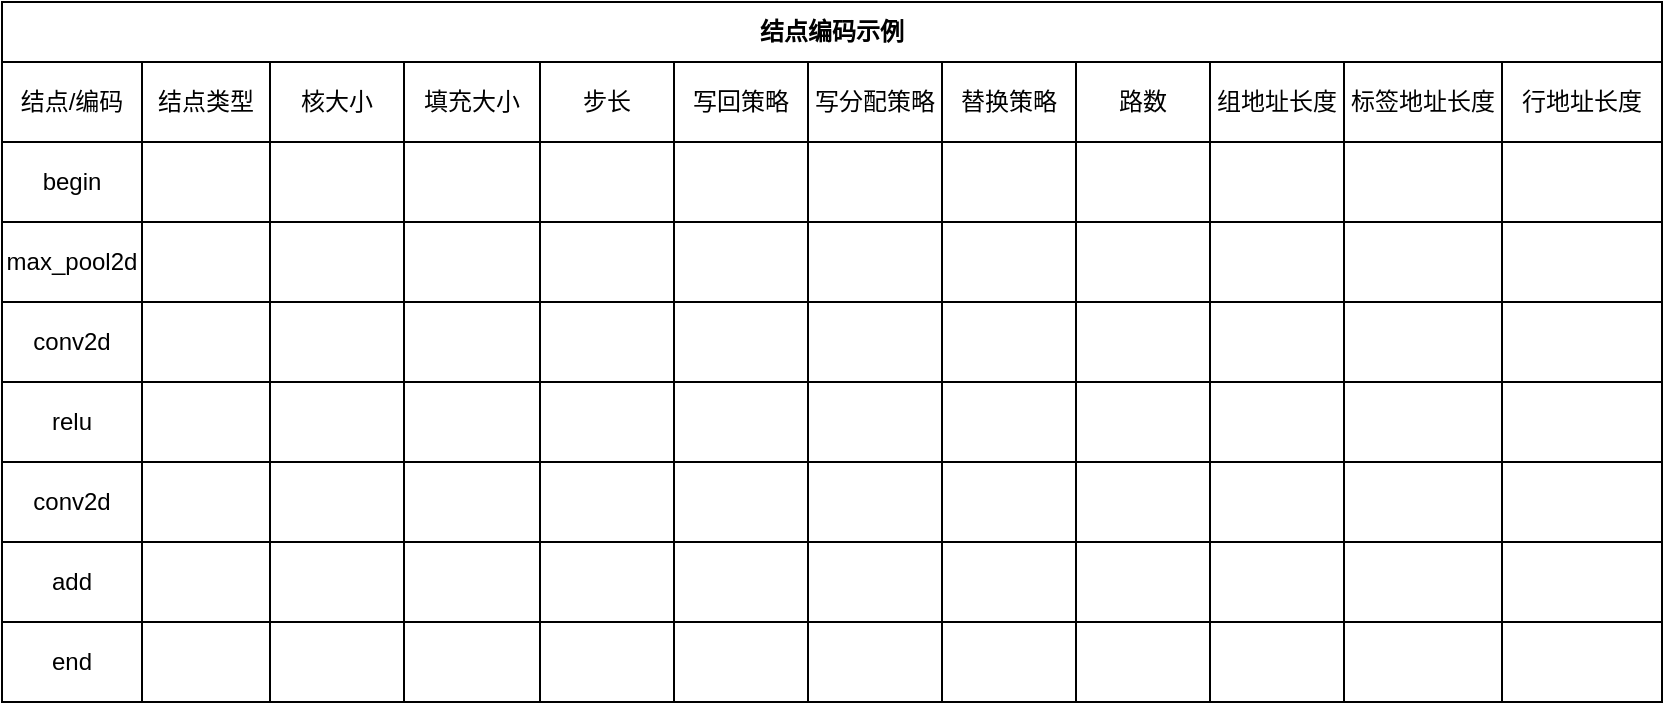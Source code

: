 <mxfile version="14.6.13" type="device"><diagram name="Page-1" id="bd83a815-5ea8-2e97-e5ec-87c9f400f2fa"><mxGraphModel dx="920" dy="585" grid="1" gridSize="10" guides="1" tooltips="1" connect="1" arrows="1" fold="1" page="1" pageScale="1.5" pageWidth="1169" pageHeight="826" background="#ffffff" math="0" shadow="0"><root><mxCell id="0" style=";html=1;"/><mxCell id="1" style=";html=1;" parent="0"/><mxCell id="5xvCEQnmHl49IJ2Xy99F-70" value="结点编码示例" style="shape=table;html=1;whiteSpace=wrap;startSize=30;container=1;collapsible=0;childLayout=tableLayout;fontStyle=1;align=center;" vertex="1" parent="1"><mxGeometry x="430" y="280" width="830.0" height="350" as="geometry"/></mxCell><mxCell id="5xvCEQnmHl49IJ2Xy99F-125" style="shape=partialRectangle;html=1;whiteSpace=wrap;collapsible=0;dropTarget=0;pointerEvents=0;fillColor=none;top=0;left=0;bottom=0;right=0;points=[[0,0.5],[1,0.5]];portConstraint=eastwest;" vertex="1" parent="5xvCEQnmHl49IJ2Xy99F-70"><mxGeometry y="30" width="830.0" height="40" as="geometry"/></mxCell><mxCell id="5xvCEQnmHl49IJ2Xy99F-126" value="结点/编码" style="shape=partialRectangle;html=1;whiteSpace=wrap;connectable=0;fillColor=none;top=0;left=0;bottom=0;right=0;overflow=hidden;" vertex="1" parent="5xvCEQnmHl49IJ2Xy99F-125"><mxGeometry width="70" height="40" as="geometry"/></mxCell><mxCell id="5xvCEQnmHl49IJ2Xy99F-127" value="结点类型" style="shape=partialRectangle;html=1;whiteSpace=wrap;connectable=0;fillColor=none;top=0;left=0;bottom=0;right=0;overflow=hidden;" vertex="1" parent="5xvCEQnmHl49IJ2Xy99F-125"><mxGeometry x="70" width="64" height="40" as="geometry"/></mxCell><mxCell id="5xvCEQnmHl49IJ2Xy99F-128" value="核大小" style="shape=partialRectangle;html=1;whiteSpace=wrap;connectable=0;fillColor=none;top=0;left=0;bottom=0;right=0;overflow=hidden;" vertex="1" parent="5xvCEQnmHl49IJ2Xy99F-125"><mxGeometry x="134" width="67" height="40" as="geometry"/></mxCell><mxCell id="5xvCEQnmHl49IJ2Xy99F-129" value="填充大小" style="shape=partialRectangle;html=1;whiteSpace=wrap;connectable=0;fillColor=none;top=0;left=0;bottom=0;right=0;overflow=hidden;" vertex="1" parent="5xvCEQnmHl49IJ2Xy99F-125"><mxGeometry x="201" width="68" height="40" as="geometry"/></mxCell><mxCell id="5xvCEQnmHl49IJ2Xy99F-130" value="步长" style="shape=partialRectangle;html=1;whiteSpace=wrap;connectable=0;fillColor=none;top=0;left=0;bottom=0;right=0;overflow=hidden;" vertex="1" parent="5xvCEQnmHl49IJ2Xy99F-125"><mxGeometry x="269" width="67" height="40" as="geometry"/></mxCell><mxCell id="5xvCEQnmHl49IJ2Xy99F-131" value="写回策略" style="shape=partialRectangle;html=1;whiteSpace=wrap;connectable=0;fillColor=none;top=0;left=0;bottom=0;right=0;overflow=hidden;" vertex="1" parent="5xvCEQnmHl49IJ2Xy99F-125"><mxGeometry x="336" width="67" height="40" as="geometry"/></mxCell><mxCell id="5xvCEQnmHl49IJ2Xy99F-132" value="写分配策略" style="shape=partialRectangle;html=1;whiteSpace=wrap;connectable=0;fillColor=none;top=0;left=0;bottom=0;right=0;overflow=hidden;" vertex="1" parent="5xvCEQnmHl49IJ2Xy99F-125"><mxGeometry x="403" width="67" height="40" as="geometry"/></mxCell><mxCell id="5xvCEQnmHl49IJ2Xy99F-197" value="替换策略" style="shape=partialRectangle;html=1;whiteSpace=wrap;connectable=0;fillColor=none;top=0;left=0;bottom=0;right=0;overflow=hidden;" vertex="1" parent="5xvCEQnmHl49IJ2Xy99F-125"><mxGeometry x="470" width="67" height="40" as="geometry"/></mxCell><mxCell id="5xvCEQnmHl49IJ2Xy99F-189" value="路数" style="shape=partialRectangle;html=1;whiteSpace=wrap;connectable=0;fillColor=none;top=0;left=0;bottom=0;right=0;overflow=hidden;" vertex="1" parent="5xvCEQnmHl49IJ2Xy99F-125"><mxGeometry x="537" width="67" height="40" as="geometry"/></mxCell><mxCell id="5xvCEQnmHl49IJ2Xy99F-221" value="组地址长度" style="shape=partialRectangle;html=1;whiteSpace=wrap;connectable=0;fillColor=none;top=0;left=0;bottom=0;right=0;overflow=hidden;" vertex="1" parent="5xvCEQnmHl49IJ2Xy99F-125"><mxGeometry x="604" width="67" height="40" as="geometry"/></mxCell><mxCell id="5xvCEQnmHl49IJ2Xy99F-213" value="标签地址长度" style="shape=partialRectangle;html=1;whiteSpace=wrap;connectable=0;fillColor=none;top=0;left=0;bottom=0;right=0;overflow=hidden;" vertex="1" parent="5xvCEQnmHl49IJ2Xy99F-125"><mxGeometry x="671" width="79" height="40" as="geometry"/></mxCell><mxCell id="5xvCEQnmHl49IJ2Xy99F-205" value="行地址长度" style="shape=partialRectangle;html=1;whiteSpace=wrap;connectable=0;fillColor=none;top=0;left=0;bottom=0;right=0;overflow=hidden;" vertex="1" parent="5xvCEQnmHl49IJ2Xy99F-125"><mxGeometry x="750" width="80" height="40" as="geometry"/></mxCell><mxCell id="5xvCEQnmHl49IJ2Xy99F-133" style="shape=partialRectangle;html=1;whiteSpace=wrap;collapsible=0;dropTarget=0;pointerEvents=0;fillColor=none;top=0;left=0;bottom=0;right=0;points=[[0,0.5],[1,0.5]];portConstraint=eastwest;" vertex="1" parent="5xvCEQnmHl49IJ2Xy99F-70"><mxGeometry y="70" width="830.0" height="40" as="geometry"/></mxCell><mxCell id="5xvCEQnmHl49IJ2Xy99F-134" value="begin" style="shape=partialRectangle;html=1;whiteSpace=wrap;connectable=0;fillColor=none;top=0;left=0;bottom=0;right=0;overflow=hidden;" vertex="1" parent="5xvCEQnmHl49IJ2Xy99F-133"><mxGeometry width="70" height="40" as="geometry"/></mxCell><mxCell id="5xvCEQnmHl49IJ2Xy99F-135" style="shape=partialRectangle;html=1;whiteSpace=wrap;connectable=0;fillColor=none;top=0;left=0;bottom=0;right=0;overflow=hidden;" vertex="1" parent="5xvCEQnmHl49IJ2Xy99F-133"><mxGeometry x="70" width="64" height="40" as="geometry"/></mxCell><mxCell id="5xvCEQnmHl49IJ2Xy99F-136" style="shape=partialRectangle;html=1;whiteSpace=wrap;connectable=0;fillColor=none;top=0;left=0;bottom=0;right=0;overflow=hidden;" vertex="1" parent="5xvCEQnmHl49IJ2Xy99F-133"><mxGeometry x="134" width="67" height="40" as="geometry"/></mxCell><mxCell id="5xvCEQnmHl49IJ2Xy99F-137" style="shape=partialRectangle;html=1;whiteSpace=wrap;connectable=0;fillColor=none;top=0;left=0;bottom=0;right=0;overflow=hidden;" vertex="1" parent="5xvCEQnmHl49IJ2Xy99F-133"><mxGeometry x="201" width="68" height="40" as="geometry"/></mxCell><mxCell id="5xvCEQnmHl49IJ2Xy99F-138" style="shape=partialRectangle;html=1;whiteSpace=wrap;connectable=0;fillColor=none;top=0;left=0;bottom=0;right=0;overflow=hidden;" vertex="1" parent="5xvCEQnmHl49IJ2Xy99F-133"><mxGeometry x="269" width="67" height="40" as="geometry"/></mxCell><mxCell id="5xvCEQnmHl49IJ2Xy99F-139" style="shape=partialRectangle;html=1;whiteSpace=wrap;connectable=0;fillColor=none;top=0;left=0;bottom=0;right=0;overflow=hidden;" vertex="1" parent="5xvCEQnmHl49IJ2Xy99F-133"><mxGeometry x="336" width="67" height="40" as="geometry"/></mxCell><mxCell id="5xvCEQnmHl49IJ2Xy99F-140" style="shape=partialRectangle;html=1;whiteSpace=wrap;connectable=0;fillColor=none;top=0;left=0;bottom=0;right=0;overflow=hidden;" vertex="1" parent="5xvCEQnmHl49IJ2Xy99F-133"><mxGeometry x="403" width="67" height="40" as="geometry"/></mxCell><mxCell id="5xvCEQnmHl49IJ2Xy99F-198" style="shape=partialRectangle;html=1;whiteSpace=wrap;connectable=0;fillColor=none;top=0;left=0;bottom=0;right=0;overflow=hidden;" vertex="1" parent="5xvCEQnmHl49IJ2Xy99F-133"><mxGeometry x="470" width="67" height="40" as="geometry"/></mxCell><mxCell id="5xvCEQnmHl49IJ2Xy99F-190" style="shape=partialRectangle;html=1;whiteSpace=wrap;connectable=0;fillColor=none;top=0;left=0;bottom=0;right=0;overflow=hidden;" vertex="1" parent="5xvCEQnmHl49IJ2Xy99F-133"><mxGeometry x="537" width="67" height="40" as="geometry"/></mxCell><mxCell id="5xvCEQnmHl49IJ2Xy99F-222" style="shape=partialRectangle;html=1;whiteSpace=wrap;connectable=0;fillColor=none;top=0;left=0;bottom=0;right=0;overflow=hidden;" vertex="1" parent="5xvCEQnmHl49IJ2Xy99F-133"><mxGeometry x="604" width="67" height="40" as="geometry"/></mxCell><mxCell id="5xvCEQnmHl49IJ2Xy99F-214" style="shape=partialRectangle;html=1;whiteSpace=wrap;connectable=0;fillColor=none;top=0;left=0;bottom=0;right=0;overflow=hidden;" vertex="1" parent="5xvCEQnmHl49IJ2Xy99F-133"><mxGeometry x="671" width="79" height="40" as="geometry"/></mxCell><mxCell id="5xvCEQnmHl49IJ2Xy99F-206" style="shape=partialRectangle;html=1;whiteSpace=wrap;connectable=0;fillColor=none;top=0;left=0;bottom=0;right=0;overflow=hidden;" vertex="1" parent="5xvCEQnmHl49IJ2Xy99F-133"><mxGeometry x="750" width="80" height="40" as="geometry"/></mxCell><mxCell id="5xvCEQnmHl49IJ2Xy99F-157" style="shape=partialRectangle;html=1;whiteSpace=wrap;collapsible=0;dropTarget=0;pointerEvents=0;fillColor=none;top=0;left=0;bottom=0;right=0;points=[[0,0.5],[1,0.5]];portConstraint=eastwest;" vertex="1" parent="5xvCEQnmHl49IJ2Xy99F-70"><mxGeometry y="110" width="830.0" height="40" as="geometry"/></mxCell><mxCell id="5xvCEQnmHl49IJ2Xy99F-158" value="max_pool2d" style="shape=partialRectangle;html=1;whiteSpace=wrap;connectable=0;fillColor=none;top=0;left=0;bottom=0;right=0;overflow=hidden;" vertex="1" parent="5xvCEQnmHl49IJ2Xy99F-157"><mxGeometry width="70" height="40" as="geometry"/></mxCell><mxCell id="5xvCEQnmHl49IJ2Xy99F-159" style="shape=partialRectangle;html=1;whiteSpace=wrap;connectable=0;fillColor=none;top=0;left=0;bottom=0;right=0;overflow=hidden;" vertex="1" parent="5xvCEQnmHl49IJ2Xy99F-157"><mxGeometry x="70" width="64" height="40" as="geometry"/></mxCell><mxCell id="5xvCEQnmHl49IJ2Xy99F-160" style="shape=partialRectangle;html=1;whiteSpace=wrap;connectable=0;fillColor=none;top=0;left=0;bottom=0;right=0;overflow=hidden;" vertex="1" parent="5xvCEQnmHl49IJ2Xy99F-157"><mxGeometry x="134" width="67" height="40" as="geometry"/></mxCell><mxCell id="5xvCEQnmHl49IJ2Xy99F-161" style="shape=partialRectangle;html=1;whiteSpace=wrap;connectable=0;fillColor=none;top=0;left=0;bottom=0;right=0;overflow=hidden;" vertex="1" parent="5xvCEQnmHl49IJ2Xy99F-157"><mxGeometry x="201" width="68" height="40" as="geometry"/></mxCell><mxCell id="5xvCEQnmHl49IJ2Xy99F-162" style="shape=partialRectangle;html=1;whiteSpace=wrap;connectable=0;fillColor=none;top=0;left=0;bottom=0;right=0;overflow=hidden;" vertex="1" parent="5xvCEQnmHl49IJ2Xy99F-157"><mxGeometry x="269" width="67" height="40" as="geometry"/></mxCell><mxCell id="5xvCEQnmHl49IJ2Xy99F-163" style="shape=partialRectangle;html=1;whiteSpace=wrap;connectable=0;fillColor=none;top=0;left=0;bottom=0;right=0;overflow=hidden;" vertex="1" parent="5xvCEQnmHl49IJ2Xy99F-157"><mxGeometry x="336" width="67" height="40" as="geometry"/></mxCell><mxCell id="5xvCEQnmHl49IJ2Xy99F-164" style="shape=partialRectangle;html=1;whiteSpace=wrap;connectable=0;fillColor=none;top=0;left=0;bottom=0;right=0;overflow=hidden;" vertex="1" parent="5xvCEQnmHl49IJ2Xy99F-157"><mxGeometry x="403" width="67" height="40" as="geometry"/></mxCell><mxCell id="5xvCEQnmHl49IJ2Xy99F-199" style="shape=partialRectangle;html=1;whiteSpace=wrap;connectable=0;fillColor=none;top=0;left=0;bottom=0;right=0;overflow=hidden;" vertex="1" parent="5xvCEQnmHl49IJ2Xy99F-157"><mxGeometry x="470" width="67" height="40" as="geometry"/></mxCell><mxCell id="5xvCEQnmHl49IJ2Xy99F-191" style="shape=partialRectangle;html=1;whiteSpace=wrap;connectable=0;fillColor=none;top=0;left=0;bottom=0;right=0;overflow=hidden;" vertex="1" parent="5xvCEQnmHl49IJ2Xy99F-157"><mxGeometry x="537" width="67" height="40" as="geometry"/></mxCell><mxCell id="5xvCEQnmHl49IJ2Xy99F-223" style="shape=partialRectangle;html=1;whiteSpace=wrap;connectable=0;fillColor=none;top=0;left=0;bottom=0;right=0;overflow=hidden;" vertex="1" parent="5xvCEQnmHl49IJ2Xy99F-157"><mxGeometry x="604" width="67" height="40" as="geometry"/></mxCell><mxCell id="5xvCEQnmHl49IJ2Xy99F-215" style="shape=partialRectangle;html=1;whiteSpace=wrap;connectable=0;fillColor=none;top=0;left=0;bottom=0;right=0;overflow=hidden;" vertex="1" parent="5xvCEQnmHl49IJ2Xy99F-157"><mxGeometry x="671" width="79" height="40" as="geometry"/></mxCell><mxCell id="5xvCEQnmHl49IJ2Xy99F-207" style="shape=partialRectangle;html=1;whiteSpace=wrap;connectable=0;fillColor=none;top=0;left=0;bottom=0;right=0;overflow=hidden;" vertex="1" parent="5xvCEQnmHl49IJ2Xy99F-157"><mxGeometry x="750" width="80" height="40" as="geometry"/></mxCell><mxCell id="5xvCEQnmHl49IJ2Xy99F-149" style="shape=partialRectangle;html=1;whiteSpace=wrap;collapsible=0;dropTarget=0;pointerEvents=0;fillColor=none;top=0;left=0;bottom=0;right=0;points=[[0,0.5],[1,0.5]];portConstraint=eastwest;" vertex="1" parent="5xvCEQnmHl49IJ2Xy99F-70"><mxGeometry y="150" width="830.0" height="40" as="geometry"/></mxCell><mxCell id="5xvCEQnmHl49IJ2Xy99F-150" value="conv2d" style="shape=partialRectangle;html=1;whiteSpace=wrap;connectable=0;fillColor=none;top=0;left=0;bottom=0;right=0;overflow=hidden;" vertex="1" parent="5xvCEQnmHl49IJ2Xy99F-149"><mxGeometry width="70" height="40" as="geometry"/></mxCell><mxCell id="5xvCEQnmHl49IJ2Xy99F-151" style="shape=partialRectangle;html=1;whiteSpace=wrap;connectable=0;fillColor=none;top=0;left=0;bottom=0;right=0;overflow=hidden;" vertex="1" parent="5xvCEQnmHl49IJ2Xy99F-149"><mxGeometry x="70" width="64" height="40" as="geometry"/></mxCell><mxCell id="5xvCEQnmHl49IJ2Xy99F-152" style="shape=partialRectangle;html=1;whiteSpace=wrap;connectable=0;fillColor=none;top=0;left=0;bottom=0;right=0;overflow=hidden;" vertex="1" parent="5xvCEQnmHl49IJ2Xy99F-149"><mxGeometry x="134" width="67" height="40" as="geometry"/></mxCell><mxCell id="5xvCEQnmHl49IJ2Xy99F-153" style="shape=partialRectangle;html=1;whiteSpace=wrap;connectable=0;fillColor=none;top=0;left=0;bottom=0;right=0;overflow=hidden;" vertex="1" parent="5xvCEQnmHl49IJ2Xy99F-149"><mxGeometry x="201" width="68" height="40" as="geometry"/></mxCell><mxCell id="5xvCEQnmHl49IJ2Xy99F-154" style="shape=partialRectangle;html=1;whiteSpace=wrap;connectable=0;fillColor=none;top=0;left=0;bottom=0;right=0;overflow=hidden;" vertex="1" parent="5xvCEQnmHl49IJ2Xy99F-149"><mxGeometry x="269" width="67" height="40" as="geometry"/></mxCell><mxCell id="5xvCEQnmHl49IJ2Xy99F-155" style="shape=partialRectangle;html=1;whiteSpace=wrap;connectable=0;fillColor=none;top=0;left=0;bottom=0;right=0;overflow=hidden;" vertex="1" parent="5xvCEQnmHl49IJ2Xy99F-149"><mxGeometry x="336" width="67" height="40" as="geometry"/></mxCell><mxCell id="5xvCEQnmHl49IJ2Xy99F-156" style="shape=partialRectangle;html=1;whiteSpace=wrap;connectable=0;fillColor=none;top=0;left=0;bottom=0;right=0;overflow=hidden;" vertex="1" parent="5xvCEQnmHl49IJ2Xy99F-149"><mxGeometry x="403" width="67" height="40" as="geometry"/></mxCell><mxCell id="5xvCEQnmHl49IJ2Xy99F-200" style="shape=partialRectangle;html=1;whiteSpace=wrap;connectable=0;fillColor=none;top=0;left=0;bottom=0;right=0;overflow=hidden;" vertex="1" parent="5xvCEQnmHl49IJ2Xy99F-149"><mxGeometry x="470" width="67" height="40" as="geometry"/></mxCell><mxCell id="5xvCEQnmHl49IJ2Xy99F-192" style="shape=partialRectangle;html=1;whiteSpace=wrap;connectable=0;fillColor=none;top=0;left=0;bottom=0;right=0;overflow=hidden;" vertex="1" parent="5xvCEQnmHl49IJ2Xy99F-149"><mxGeometry x="537" width="67" height="40" as="geometry"/></mxCell><mxCell id="5xvCEQnmHl49IJ2Xy99F-224" style="shape=partialRectangle;html=1;whiteSpace=wrap;connectable=0;fillColor=none;top=0;left=0;bottom=0;right=0;overflow=hidden;" vertex="1" parent="5xvCEQnmHl49IJ2Xy99F-149"><mxGeometry x="604" width="67" height="40" as="geometry"/></mxCell><mxCell id="5xvCEQnmHl49IJ2Xy99F-216" style="shape=partialRectangle;html=1;whiteSpace=wrap;connectable=0;fillColor=none;top=0;left=0;bottom=0;right=0;overflow=hidden;" vertex="1" parent="5xvCEQnmHl49IJ2Xy99F-149"><mxGeometry x="671" width="79" height="40" as="geometry"/></mxCell><mxCell id="5xvCEQnmHl49IJ2Xy99F-208" style="shape=partialRectangle;html=1;whiteSpace=wrap;connectable=0;fillColor=none;top=0;left=0;bottom=0;right=0;overflow=hidden;" vertex="1" parent="5xvCEQnmHl49IJ2Xy99F-149"><mxGeometry x="750" width="80" height="40" as="geometry"/></mxCell><mxCell id="5xvCEQnmHl49IJ2Xy99F-141" style="shape=partialRectangle;html=1;whiteSpace=wrap;collapsible=0;dropTarget=0;pointerEvents=0;fillColor=none;top=0;left=0;bottom=0;right=0;points=[[0,0.5],[1,0.5]];portConstraint=eastwest;" vertex="1" parent="5xvCEQnmHl49IJ2Xy99F-70"><mxGeometry y="190" width="830.0" height="40" as="geometry"/></mxCell><mxCell id="5xvCEQnmHl49IJ2Xy99F-142" value="relu" style="shape=partialRectangle;html=1;whiteSpace=wrap;connectable=0;fillColor=none;top=0;left=0;bottom=0;right=0;overflow=hidden;" vertex="1" parent="5xvCEQnmHl49IJ2Xy99F-141"><mxGeometry width="70" height="40" as="geometry"/></mxCell><mxCell id="5xvCEQnmHl49IJ2Xy99F-143" style="shape=partialRectangle;html=1;whiteSpace=wrap;connectable=0;fillColor=none;top=0;left=0;bottom=0;right=0;overflow=hidden;" vertex="1" parent="5xvCEQnmHl49IJ2Xy99F-141"><mxGeometry x="70" width="64" height="40" as="geometry"/></mxCell><mxCell id="5xvCEQnmHl49IJ2Xy99F-144" style="shape=partialRectangle;html=1;whiteSpace=wrap;connectable=0;fillColor=none;top=0;left=0;bottom=0;right=0;overflow=hidden;" vertex="1" parent="5xvCEQnmHl49IJ2Xy99F-141"><mxGeometry x="134" width="67" height="40" as="geometry"/></mxCell><mxCell id="5xvCEQnmHl49IJ2Xy99F-145" style="shape=partialRectangle;html=1;whiteSpace=wrap;connectable=0;fillColor=none;top=0;left=0;bottom=0;right=0;overflow=hidden;" vertex="1" parent="5xvCEQnmHl49IJ2Xy99F-141"><mxGeometry x="201" width="68" height="40" as="geometry"/></mxCell><mxCell id="5xvCEQnmHl49IJ2Xy99F-146" style="shape=partialRectangle;html=1;whiteSpace=wrap;connectable=0;fillColor=none;top=0;left=0;bottom=0;right=0;overflow=hidden;" vertex="1" parent="5xvCEQnmHl49IJ2Xy99F-141"><mxGeometry x="269" width="67" height="40" as="geometry"/></mxCell><mxCell id="5xvCEQnmHl49IJ2Xy99F-147" style="shape=partialRectangle;html=1;whiteSpace=wrap;connectable=0;fillColor=none;top=0;left=0;bottom=0;right=0;overflow=hidden;" vertex="1" parent="5xvCEQnmHl49IJ2Xy99F-141"><mxGeometry x="336" width="67" height="40" as="geometry"/></mxCell><mxCell id="5xvCEQnmHl49IJ2Xy99F-148" style="shape=partialRectangle;html=1;whiteSpace=wrap;connectable=0;fillColor=none;top=0;left=0;bottom=0;right=0;overflow=hidden;" vertex="1" parent="5xvCEQnmHl49IJ2Xy99F-141"><mxGeometry x="403" width="67" height="40" as="geometry"/></mxCell><mxCell id="5xvCEQnmHl49IJ2Xy99F-201" style="shape=partialRectangle;html=1;whiteSpace=wrap;connectable=0;fillColor=none;top=0;left=0;bottom=0;right=0;overflow=hidden;" vertex="1" parent="5xvCEQnmHl49IJ2Xy99F-141"><mxGeometry x="470" width="67" height="40" as="geometry"/></mxCell><mxCell id="5xvCEQnmHl49IJ2Xy99F-193" style="shape=partialRectangle;html=1;whiteSpace=wrap;connectable=0;fillColor=none;top=0;left=0;bottom=0;right=0;overflow=hidden;" vertex="1" parent="5xvCEQnmHl49IJ2Xy99F-141"><mxGeometry x="537" width="67" height="40" as="geometry"/></mxCell><mxCell id="5xvCEQnmHl49IJ2Xy99F-225" style="shape=partialRectangle;html=1;whiteSpace=wrap;connectable=0;fillColor=none;top=0;left=0;bottom=0;right=0;overflow=hidden;" vertex="1" parent="5xvCEQnmHl49IJ2Xy99F-141"><mxGeometry x="604" width="67" height="40" as="geometry"/></mxCell><mxCell id="5xvCEQnmHl49IJ2Xy99F-217" style="shape=partialRectangle;html=1;whiteSpace=wrap;connectable=0;fillColor=none;top=0;left=0;bottom=0;right=0;overflow=hidden;" vertex="1" parent="5xvCEQnmHl49IJ2Xy99F-141"><mxGeometry x="671" width="79" height="40" as="geometry"/></mxCell><mxCell id="5xvCEQnmHl49IJ2Xy99F-209" style="shape=partialRectangle;html=1;whiteSpace=wrap;connectable=0;fillColor=none;top=0;left=0;bottom=0;right=0;overflow=hidden;" vertex="1" parent="5xvCEQnmHl49IJ2Xy99F-141"><mxGeometry x="750" width="80" height="40" as="geometry"/></mxCell><mxCell id="5xvCEQnmHl49IJ2Xy99F-173" style="shape=partialRectangle;html=1;whiteSpace=wrap;collapsible=0;dropTarget=0;pointerEvents=0;fillColor=none;top=0;left=0;bottom=0;right=0;points=[[0,0.5],[1,0.5]];portConstraint=eastwest;" vertex="1" parent="5xvCEQnmHl49IJ2Xy99F-70"><mxGeometry y="230" width="830.0" height="40" as="geometry"/></mxCell><mxCell id="5xvCEQnmHl49IJ2Xy99F-174" value="conv2d" style="shape=partialRectangle;html=1;whiteSpace=wrap;connectable=0;fillColor=none;top=0;left=0;bottom=0;right=0;overflow=hidden;" vertex="1" parent="5xvCEQnmHl49IJ2Xy99F-173"><mxGeometry width="70" height="40" as="geometry"/></mxCell><mxCell id="5xvCEQnmHl49IJ2Xy99F-175" style="shape=partialRectangle;html=1;whiteSpace=wrap;connectable=0;fillColor=none;top=0;left=0;bottom=0;right=0;overflow=hidden;" vertex="1" parent="5xvCEQnmHl49IJ2Xy99F-173"><mxGeometry x="70" width="64" height="40" as="geometry"/></mxCell><mxCell id="5xvCEQnmHl49IJ2Xy99F-176" style="shape=partialRectangle;html=1;whiteSpace=wrap;connectable=0;fillColor=none;top=0;left=0;bottom=0;right=0;overflow=hidden;" vertex="1" parent="5xvCEQnmHl49IJ2Xy99F-173"><mxGeometry x="134" width="67" height="40" as="geometry"/></mxCell><mxCell id="5xvCEQnmHl49IJ2Xy99F-177" style="shape=partialRectangle;html=1;whiteSpace=wrap;connectable=0;fillColor=none;top=0;left=0;bottom=0;right=0;overflow=hidden;" vertex="1" parent="5xvCEQnmHl49IJ2Xy99F-173"><mxGeometry x="201" width="68" height="40" as="geometry"/></mxCell><mxCell id="5xvCEQnmHl49IJ2Xy99F-178" style="shape=partialRectangle;html=1;whiteSpace=wrap;connectable=0;fillColor=none;top=0;left=0;bottom=0;right=0;overflow=hidden;" vertex="1" parent="5xvCEQnmHl49IJ2Xy99F-173"><mxGeometry x="269" width="67" height="40" as="geometry"/></mxCell><mxCell id="5xvCEQnmHl49IJ2Xy99F-179" style="shape=partialRectangle;html=1;whiteSpace=wrap;connectable=0;fillColor=none;top=0;left=0;bottom=0;right=0;overflow=hidden;" vertex="1" parent="5xvCEQnmHl49IJ2Xy99F-173"><mxGeometry x="336" width="67" height="40" as="geometry"/></mxCell><mxCell id="5xvCEQnmHl49IJ2Xy99F-180" style="shape=partialRectangle;html=1;whiteSpace=wrap;connectable=0;fillColor=none;top=0;left=0;bottom=0;right=0;overflow=hidden;" vertex="1" parent="5xvCEQnmHl49IJ2Xy99F-173"><mxGeometry x="403" width="67" height="40" as="geometry"/></mxCell><mxCell id="5xvCEQnmHl49IJ2Xy99F-202" style="shape=partialRectangle;html=1;whiteSpace=wrap;connectable=0;fillColor=none;top=0;left=0;bottom=0;right=0;overflow=hidden;" vertex="1" parent="5xvCEQnmHl49IJ2Xy99F-173"><mxGeometry x="470" width="67" height="40" as="geometry"/></mxCell><mxCell id="5xvCEQnmHl49IJ2Xy99F-194" style="shape=partialRectangle;html=1;whiteSpace=wrap;connectable=0;fillColor=none;top=0;left=0;bottom=0;right=0;overflow=hidden;" vertex="1" parent="5xvCEQnmHl49IJ2Xy99F-173"><mxGeometry x="537" width="67" height="40" as="geometry"/></mxCell><mxCell id="5xvCEQnmHl49IJ2Xy99F-226" style="shape=partialRectangle;html=1;whiteSpace=wrap;connectable=0;fillColor=none;top=0;left=0;bottom=0;right=0;overflow=hidden;" vertex="1" parent="5xvCEQnmHl49IJ2Xy99F-173"><mxGeometry x="604" width="67" height="40" as="geometry"/></mxCell><mxCell id="5xvCEQnmHl49IJ2Xy99F-218" style="shape=partialRectangle;html=1;whiteSpace=wrap;connectable=0;fillColor=none;top=0;left=0;bottom=0;right=0;overflow=hidden;" vertex="1" parent="5xvCEQnmHl49IJ2Xy99F-173"><mxGeometry x="671" width="79" height="40" as="geometry"/></mxCell><mxCell id="5xvCEQnmHl49IJ2Xy99F-210" style="shape=partialRectangle;html=1;whiteSpace=wrap;connectable=0;fillColor=none;top=0;left=0;bottom=0;right=0;overflow=hidden;" vertex="1" parent="5xvCEQnmHl49IJ2Xy99F-173"><mxGeometry x="750" width="80" height="40" as="geometry"/></mxCell><mxCell id="5xvCEQnmHl49IJ2Xy99F-165" style="shape=partialRectangle;html=1;whiteSpace=wrap;collapsible=0;dropTarget=0;pointerEvents=0;fillColor=none;top=0;left=0;bottom=0;right=0;points=[[0,0.5],[1,0.5]];portConstraint=eastwest;" vertex="1" parent="5xvCEQnmHl49IJ2Xy99F-70"><mxGeometry y="270" width="830.0" height="40" as="geometry"/></mxCell><mxCell id="5xvCEQnmHl49IJ2Xy99F-166" value="add" style="shape=partialRectangle;html=1;whiteSpace=wrap;connectable=0;fillColor=none;top=0;left=0;bottom=0;right=0;overflow=hidden;" vertex="1" parent="5xvCEQnmHl49IJ2Xy99F-165"><mxGeometry width="70" height="40" as="geometry"/></mxCell><mxCell id="5xvCEQnmHl49IJ2Xy99F-167" style="shape=partialRectangle;html=1;whiteSpace=wrap;connectable=0;fillColor=none;top=0;left=0;bottom=0;right=0;overflow=hidden;" vertex="1" parent="5xvCEQnmHl49IJ2Xy99F-165"><mxGeometry x="70" width="64" height="40" as="geometry"/></mxCell><mxCell id="5xvCEQnmHl49IJ2Xy99F-168" style="shape=partialRectangle;html=1;whiteSpace=wrap;connectable=0;fillColor=none;top=0;left=0;bottom=0;right=0;overflow=hidden;" vertex="1" parent="5xvCEQnmHl49IJ2Xy99F-165"><mxGeometry x="134" width="67" height="40" as="geometry"/></mxCell><mxCell id="5xvCEQnmHl49IJ2Xy99F-169" style="shape=partialRectangle;html=1;whiteSpace=wrap;connectable=0;fillColor=none;top=0;left=0;bottom=0;right=0;overflow=hidden;" vertex="1" parent="5xvCEQnmHl49IJ2Xy99F-165"><mxGeometry x="201" width="68" height="40" as="geometry"/></mxCell><mxCell id="5xvCEQnmHl49IJ2Xy99F-170" style="shape=partialRectangle;html=1;whiteSpace=wrap;connectable=0;fillColor=none;top=0;left=0;bottom=0;right=0;overflow=hidden;" vertex="1" parent="5xvCEQnmHl49IJ2Xy99F-165"><mxGeometry x="269" width="67" height="40" as="geometry"/></mxCell><mxCell id="5xvCEQnmHl49IJ2Xy99F-171" style="shape=partialRectangle;html=1;whiteSpace=wrap;connectable=0;fillColor=none;top=0;left=0;bottom=0;right=0;overflow=hidden;" vertex="1" parent="5xvCEQnmHl49IJ2Xy99F-165"><mxGeometry x="336" width="67" height="40" as="geometry"/></mxCell><mxCell id="5xvCEQnmHl49IJ2Xy99F-172" style="shape=partialRectangle;html=1;whiteSpace=wrap;connectable=0;fillColor=none;top=0;left=0;bottom=0;right=0;overflow=hidden;" vertex="1" parent="5xvCEQnmHl49IJ2Xy99F-165"><mxGeometry x="403" width="67" height="40" as="geometry"/></mxCell><mxCell id="5xvCEQnmHl49IJ2Xy99F-203" style="shape=partialRectangle;html=1;whiteSpace=wrap;connectable=0;fillColor=none;top=0;left=0;bottom=0;right=0;overflow=hidden;" vertex="1" parent="5xvCEQnmHl49IJ2Xy99F-165"><mxGeometry x="470" width="67" height="40" as="geometry"/></mxCell><mxCell id="5xvCEQnmHl49IJ2Xy99F-195" style="shape=partialRectangle;html=1;whiteSpace=wrap;connectable=0;fillColor=none;top=0;left=0;bottom=0;right=0;overflow=hidden;" vertex="1" parent="5xvCEQnmHl49IJ2Xy99F-165"><mxGeometry x="537" width="67" height="40" as="geometry"/></mxCell><mxCell id="5xvCEQnmHl49IJ2Xy99F-227" style="shape=partialRectangle;html=1;whiteSpace=wrap;connectable=0;fillColor=none;top=0;left=0;bottom=0;right=0;overflow=hidden;" vertex="1" parent="5xvCEQnmHl49IJ2Xy99F-165"><mxGeometry x="604" width="67" height="40" as="geometry"/></mxCell><mxCell id="5xvCEQnmHl49IJ2Xy99F-219" style="shape=partialRectangle;html=1;whiteSpace=wrap;connectable=0;fillColor=none;top=0;left=0;bottom=0;right=0;overflow=hidden;" vertex="1" parent="5xvCEQnmHl49IJ2Xy99F-165"><mxGeometry x="671" width="79" height="40" as="geometry"/></mxCell><mxCell id="5xvCEQnmHl49IJ2Xy99F-211" style="shape=partialRectangle;html=1;whiteSpace=wrap;connectable=0;fillColor=none;top=0;left=0;bottom=0;right=0;overflow=hidden;" vertex="1" parent="5xvCEQnmHl49IJ2Xy99F-165"><mxGeometry x="750" width="80" height="40" as="geometry"/></mxCell><mxCell id="5xvCEQnmHl49IJ2Xy99F-181" style="shape=partialRectangle;html=1;whiteSpace=wrap;collapsible=0;dropTarget=0;pointerEvents=0;fillColor=none;top=0;left=0;bottom=0;right=0;points=[[0,0.5],[1,0.5]];portConstraint=eastwest;" vertex="1" parent="5xvCEQnmHl49IJ2Xy99F-70"><mxGeometry y="310" width="830.0" height="40" as="geometry"/></mxCell><mxCell id="5xvCEQnmHl49IJ2Xy99F-182" value="end" style="shape=partialRectangle;html=1;whiteSpace=wrap;connectable=0;fillColor=none;top=0;left=0;bottom=0;right=0;overflow=hidden;" vertex="1" parent="5xvCEQnmHl49IJ2Xy99F-181"><mxGeometry width="70" height="40" as="geometry"/></mxCell><mxCell id="5xvCEQnmHl49IJ2Xy99F-183" style="shape=partialRectangle;html=1;whiteSpace=wrap;connectable=0;fillColor=none;top=0;left=0;bottom=0;right=0;overflow=hidden;" vertex="1" parent="5xvCEQnmHl49IJ2Xy99F-181"><mxGeometry x="70" width="64" height="40" as="geometry"/></mxCell><mxCell id="5xvCEQnmHl49IJ2Xy99F-184" style="shape=partialRectangle;html=1;whiteSpace=wrap;connectable=0;fillColor=none;top=0;left=0;bottom=0;right=0;overflow=hidden;" vertex="1" parent="5xvCEQnmHl49IJ2Xy99F-181"><mxGeometry x="134" width="67" height="40" as="geometry"/></mxCell><mxCell id="5xvCEQnmHl49IJ2Xy99F-185" style="shape=partialRectangle;html=1;whiteSpace=wrap;connectable=0;fillColor=none;top=0;left=0;bottom=0;right=0;overflow=hidden;" vertex="1" parent="5xvCEQnmHl49IJ2Xy99F-181"><mxGeometry x="201" width="68" height="40" as="geometry"/></mxCell><mxCell id="5xvCEQnmHl49IJ2Xy99F-186" style="shape=partialRectangle;html=1;whiteSpace=wrap;connectable=0;fillColor=none;top=0;left=0;bottom=0;right=0;overflow=hidden;" vertex="1" parent="5xvCEQnmHl49IJ2Xy99F-181"><mxGeometry x="269" width="67" height="40" as="geometry"/></mxCell><mxCell id="5xvCEQnmHl49IJ2Xy99F-187" style="shape=partialRectangle;html=1;whiteSpace=wrap;connectable=0;fillColor=none;top=0;left=0;bottom=0;right=0;overflow=hidden;" vertex="1" parent="5xvCEQnmHl49IJ2Xy99F-181"><mxGeometry x="336" width="67" height="40" as="geometry"/></mxCell><mxCell id="5xvCEQnmHl49IJ2Xy99F-188" style="shape=partialRectangle;html=1;whiteSpace=wrap;connectable=0;fillColor=none;top=0;left=0;bottom=0;right=0;overflow=hidden;" vertex="1" parent="5xvCEQnmHl49IJ2Xy99F-181"><mxGeometry x="403" width="67" height="40" as="geometry"/></mxCell><mxCell id="5xvCEQnmHl49IJ2Xy99F-204" style="shape=partialRectangle;html=1;whiteSpace=wrap;connectable=0;fillColor=none;top=0;left=0;bottom=0;right=0;overflow=hidden;" vertex="1" parent="5xvCEQnmHl49IJ2Xy99F-181"><mxGeometry x="470" width="67" height="40" as="geometry"/></mxCell><mxCell id="5xvCEQnmHl49IJ2Xy99F-196" style="shape=partialRectangle;html=1;whiteSpace=wrap;connectable=0;fillColor=none;top=0;left=0;bottom=0;right=0;overflow=hidden;" vertex="1" parent="5xvCEQnmHl49IJ2Xy99F-181"><mxGeometry x="537" width="67" height="40" as="geometry"/></mxCell><mxCell id="5xvCEQnmHl49IJ2Xy99F-228" style="shape=partialRectangle;html=1;whiteSpace=wrap;connectable=0;fillColor=none;top=0;left=0;bottom=0;right=0;overflow=hidden;" vertex="1" parent="5xvCEQnmHl49IJ2Xy99F-181"><mxGeometry x="604" width="67" height="40" as="geometry"/></mxCell><mxCell id="5xvCEQnmHl49IJ2Xy99F-220" style="shape=partialRectangle;html=1;whiteSpace=wrap;connectable=0;fillColor=none;top=0;left=0;bottom=0;right=0;overflow=hidden;" vertex="1" parent="5xvCEQnmHl49IJ2Xy99F-181"><mxGeometry x="671" width="79" height="40" as="geometry"/></mxCell><mxCell id="5xvCEQnmHl49IJ2Xy99F-212" style="shape=partialRectangle;html=1;whiteSpace=wrap;connectable=0;fillColor=none;top=0;left=0;bottom=0;right=0;overflow=hidden;" vertex="1" parent="5xvCEQnmHl49IJ2Xy99F-181"><mxGeometry x="750" width="80" height="40" as="geometry"/></mxCell></root></mxGraphModel></diagram></mxfile>